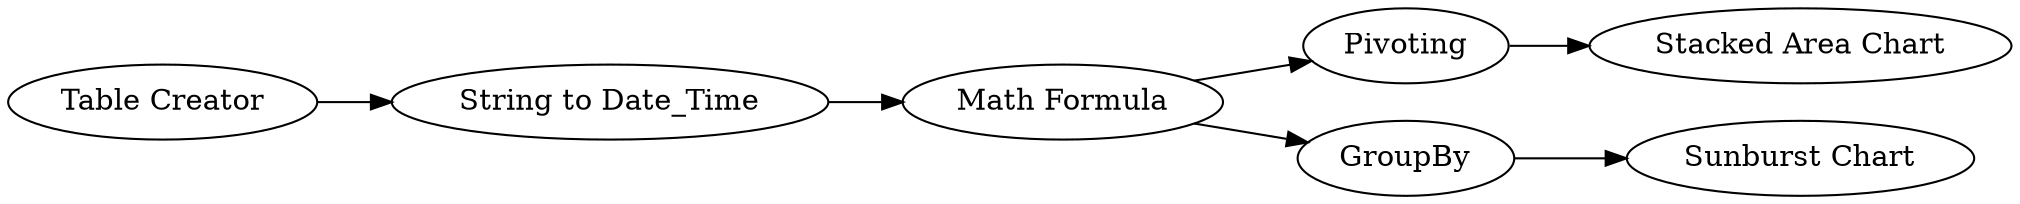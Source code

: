 digraph {
	11 -> 10
	8 -> 1
	11 -> 8
	5 -> 13
	10 -> 4
	13 -> 11
	5 [label="Table Creator"]
	13 [label="String to Date_Time"]
	1 [label="Sunburst Chart"]
	11 [label="Math Formula"]
	4 [label="Stacked Area Chart"]
	8 [label=GroupBy]
	10 [label=Pivoting]
	rankdir=LR
}
